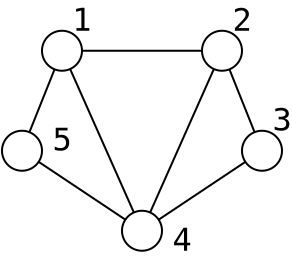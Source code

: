 <?xml version="1.0"?>
<diagram xmlns:dia="http://www.lysator.liu.se/~alla/dia/">
  <diagramdata>
    <attribute name="background">
      <color val="#ffffff"/>
    </attribute>
    <attribute name="paper">
      <composite type="paper">
        <attribute name="name">
          <string>#A4#</string>
        </attribute>
        <attribute name="tmargin">
          <real val="2.82"/>
        </attribute>
        <attribute name="bmargin">
          <real val="2.82"/>
        </attribute>
        <attribute name="lmargin">
          <real val="2.82"/>
        </attribute>
        <attribute name="rmargin">
          <real val="2.82"/>
        </attribute>
        <attribute name="is_portrait">
          <boolean val="true"/>
        </attribute>
        <attribute name="scaling">
          <real val="1"/>
        </attribute>
        <attribute name="fitto">
          <boolean val="false"/>
        </attribute>
      </composite>
    </attribute>
    <attribute name="grid">
      <composite type="grid">
        <attribute name="width_x">
          <real val="1"/>
        </attribute>
        <attribute name="width_y">
          <real val="1"/>
        </attribute>
        <attribute name="visible_x">
          <int val="1"/>
        </attribute>
        <attribute name="visible_y">
          <int val="1"/>
        </attribute>
      </composite>
    </attribute>
    <attribute name="guides">
      <composite type="guides">
        <attribute name="hguides"/>
        <attribute name="vguides"/>
      </composite>
    </attribute>
  </diagramdata>
  <layer name="Background" visible="true">
    <object type="Standard - Line" version="0" id="O0">
      <attribute name="obj_pos">
        <point val="9,5"/>
      </attribute>
      <attribute name="obj_bb">
        <rectangle val="8.95,4.95;17.05,5.05"/>
      </attribute>
      <attribute name="conn_endpoints">
        <point val="9,5"/>
        <point val="17,5"/>
      </attribute>
      <attribute name="numcp">
        <int val="1"/>
      </attribute>
    </object>
    <object type="Standard - Line" version="0" id="O1">
      <attribute name="obj_pos">
        <point val="17,5"/>
      </attribute>
      <attribute name="obj_bb">
        <rectangle val="16.95,4.95;19.05,10.05"/>
      </attribute>
      <attribute name="conn_endpoints">
        <point val="17,5"/>
        <point val="19,10"/>
      </attribute>
      <attribute name="numcp">
        <int val="1"/>
      </attribute>
    </object>
    <object type="Standard - Line" version="0" id="O2">
      <attribute name="obj_pos">
        <point val="19,10"/>
      </attribute>
      <attribute name="obj_bb">
        <rectangle val="12.95,9.95;19.05,14.05"/>
      </attribute>
      <attribute name="conn_endpoints">
        <point val="19,10"/>
        <point val="13,14"/>
      </attribute>
      <attribute name="numcp">
        <int val="1"/>
      </attribute>
    </object>
    <object type="Standard - Line" version="0" id="O3">
      <attribute name="obj_pos">
        <point val="7,10"/>
      </attribute>
      <attribute name="obj_bb">
        <rectangle val="6.95,9.95;13.05,14.05"/>
      </attribute>
      <attribute name="conn_endpoints">
        <point val="7,10"/>
        <point val="13,14"/>
      </attribute>
      <attribute name="numcp">
        <int val="1"/>
      </attribute>
    </object>
    <object type="Standard - Line" version="0" id="O4">
      <attribute name="obj_pos">
        <point val="9,5"/>
      </attribute>
      <attribute name="obj_bb">
        <rectangle val="6.95,4.95;9.05,10.05"/>
      </attribute>
      <attribute name="conn_endpoints">
        <point val="9,5"/>
        <point val="7,10"/>
      </attribute>
      <attribute name="numcp">
        <int val="1"/>
      </attribute>
    </object>
    <object type="Standard - Line" version="0" id="O5">
      <attribute name="obj_pos">
        <point val="17,5"/>
      </attribute>
      <attribute name="obj_bb">
        <rectangle val="12.95,4.95;17.05,14.05"/>
      </attribute>
      <attribute name="conn_endpoints">
        <point val="17,5"/>
        <point val="13,14"/>
      </attribute>
      <attribute name="numcp">
        <int val="1"/>
      </attribute>
    </object>
    <object type="Standard - Line" version="0" id="O6">
      <attribute name="obj_pos">
        <point val="9,5"/>
      </attribute>
      <attribute name="obj_bb">
        <rectangle val="8.95,4.95;13.05,14.05"/>
      </attribute>
      <attribute name="conn_endpoints">
        <point val="9,5"/>
        <point val="13,14"/>
      </attribute>
      <attribute name="numcp">
        <int val="1"/>
      </attribute>
    </object>
    <object type="Standard - Ellipse" version="0" id="O7">
      <attribute name="obj_pos">
        <point val="8,4"/>
      </attribute>
      <attribute name="obj_bb">
        <rectangle val="7.95,3.95;10.05,6.05"/>
      </attribute>
      <attribute name="elem_corner">
        <point val="8,4"/>
      </attribute>
      <attribute name="elem_width">
        <real val="2"/>
      </attribute>
      <attribute name="elem_height">
        <real val="2"/>
      </attribute>
    </object>
    <object type="Standard - Ellipse" version="0" id="O8">
      <attribute name="obj_pos">
        <point val="16,4"/>
      </attribute>
      <attribute name="obj_bb">
        <rectangle val="15.95,3.95;18.05,6.05"/>
      </attribute>
      <attribute name="elem_corner">
        <point val="16,4"/>
      </attribute>
      <attribute name="elem_width">
        <real val="2"/>
      </attribute>
      <attribute name="elem_height">
        <real val="2"/>
      </attribute>
    </object>
    <object type="Standard - Ellipse" version="0" id="O9">
      <attribute name="obj_pos">
        <point val="18,9"/>
      </attribute>
      <attribute name="obj_bb">
        <rectangle val="17.95,8.95;20.05,11.05"/>
      </attribute>
      <attribute name="elem_corner">
        <point val="18,9"/>
      </attribute>
      <attribute name="elem_width">
        <real val="2"/>
      </attribute>
      <attribute name="elem_height">
        <real val="2"/>
      </attribute>
    </object>
    <object type="Standard - Ellipse" version="0" id="O10">
      <attribute name="obj_pos">
        <point val="12,13"/>
      </attribute>
      <attribute name="obj_bb">
        <rectangle val="11.95,12.95;14.05,15.05"/>
      </attribute>
      <attribute name="elem_corner">
        <point val="12,13"/>
      </attribute>
      <attribute name="elem_width">
        <real val="2"/>
      </attribute>
      <attribute name="elem_height">
        <real val="2"/>
      </attribute>
    </object>
    <object type="Standard - Ellipse" version="0" id="O11">
      <attribute name="obj_pos">
        <point val="6,9"/>
      </attribute>
      <attribute name="obj_bb">
        <rectangle val="5.95,8.95;8.05,11.05"/>
      </attribute>
      <attribute name="elem_corner">
        <point val="6,9"/>
      </attribute>
      <attribute name="elem_width">
        <real val="2"/>
      </attribute>
      <attribute name="elem_height">
        <real val="2"/>
      </attribute>
    </object>
    <object type="Standard - Text" version="0" id="O12">
      <attribute name="obj_pos">
        <point val="10,4"/>
      </attribute>
      <attribute name="obj_bb">
        <rectangle val="10,3.405;10,4.205"/>
      </attribute>
      <attribute name="text">
        <composite type="text">
          <attribute name="string">
            <string>##</string>
          </attribute>
          <attribute name="font">
            <font name="Courier"/>
          </attribute>
          <attribute name="height">
            <real val="0.8"/>
          </attribute>
          <attribute name="pos">
            <point val="10,4"/>
          </attribute>
          <attribute name="color">
            <color val="#000000"/>
          </attribute>
          <attribute name="alignment">
            <enum val="1"/>
          </attribute>
        </composite>
      </attribute>
    </object>
    <object type="Standard - Text" version="0" id="O13">
      <attribute name="obj_pos">
        <point val="10,5"/>
      </attribute>
      <attribute name="obj_bb">
        <rectangle val="10,4.405;10,5.205"/>
      </attribute>
      <attribute name="text">
        <composite type="text">
          <attribute name="string">
            <string>##</string>
          </attribute>
          <attribute name="font">
            <font name="Courier"/>
          </attribute>
          <attribute name="height">
            <real val="0.8"/>
          </attribute>
          <attribute name="pos">
            <point val="10,5"/>
          </attribute>
          <attribute name="color">
            <color val="#000000"/>
          </attribute>
          <attribute name="alignment">
            <enum val="1"/>
          </attribute>
        </composite>
      </attribute>
      <connections>
        <connection handle="0" to="O7" connection="4"/>
      </connections>
    </object>
    <object type="Standard - Text" version="0" id="O14">
      <attribute name="obj_pos">
        <point val="10,4"/>
      </attribute>
      <attribute name="obj_bb">
        <rectangle val="9.294,2.513;10.706,4.513"/>
      </attribute>
      <attribute name="text">
        <composite type="text">
          <attribute name="string">
            <string>#1#</string>
          </attribute>
          <attribute name="font">
            <font name="Courier"/>
          </attribute>
          <attribute name="height">
            <real val="2"/>
          </attribute>
          <attribute name="pos">
            <point val="10,4"/>
          </attribute>
          <attribute name="color">
            <color val="#000000"/>
          </attribute>
          <attribute name="alignment">
            <enum val="1"/>
          </attribute>
        </composite>
      </attribute>
    </object>
    <object type="Standard - Text" version="0" id="O15">
      <attribute name="obj_pos">
        <point val="18,5"/>
      </attribute>
      <attribute name="obj_bb">
        <rectangle val="18,4.405;18,5.205"/>
      </attribute>
      <attribute name="text">
        <composite type="text">
          <attribute name="string">
            <string>##</string>
          </attribute>
          <attribute name="font">
            <font name="Courier"/>
          </attribute>
          <attribute name="height">
            <real val="0.8"/>
          </attribute>
          <attribute name="pos">
            <point val="18,5"/>
          </attribute>
          <attribute name="color">
            <color val="#000000"/>
          </attribute>
          <attribute name="alignment">
            <enum val="1"/>
          </attribute>
        </composite>
      </attribute>
      <connections>
        <connection handle="0" to="O8" connection="4"/>
      </connections>
    </object>
    <object type="Standard - Text" version="0" id="O16">
      <attribute name="obj_pos">
        <point val="18,4"/>
      </attribute>
      <attribute name="obj_bb">
        <rectangle val="17.294,2.513;18.706,4.513"/>
      </attribute>
      <attribute name="text">
        <composite type="text">
          <attribute name="string">
            <string>#2#</string>
          </attribute>
          <attribute name="font">
            <font name="Courier"/>
          </attribute>
          <attribute name="height">
            <real val="2"/>
          </attribute>
          <attribute name="pos">
            <point val="18,4"/>
          </attribute>
          <attribute name="color">
            <color val="#000000"/>
          </attribute>
          <attribute name="alignment">
            <enum val="1"/>
          </attribute>
        </composite>
      </attribute>
    </object>
    <object type="Standard - Text" version="0" id="O17">
      <attribute name="obj_pos">
        <point val="20,10"/>
      </attribute>
      <attribute name="obj_bb">
        <rectangle val="20,9.405;20,10.205"/>
      </attribute>
      <attribute name="text">
        <composite type="text">
          <attribute name="string">
            <string>##</string>
          </attribute>
          <attribute name="font">
            <font name="Courier"/>
          </attribute>
          <attribute name="height">
            <real val="0.8"/>
          </attribute>
          <attribute name="pos">
            <point val="20,10"/>
          </attribute>
          <attribute name="color">
            <color val="#000000"/>
          </attribute>
          <attribute name="alignment">
            <enum val="1"/>
          </attribute>
        </composite>
      </attribute>
      <connections>
        <connection handle="0" to="O9" connection="4"/>
      </connections>
    </object>
    <object type="Standard - Text" version="0" id="O18">
      <attribute name="obj_pos">
        <point val="20,9"/>
      </attribute>
      <attribute name="obj_bb">
        <rectangle val="19.294,7.513;20.706,9.513"/>
      </attribute>
      <attribute name="text">
        <composite type="text">
          <attribute name="string">
            <string>#3#</string>
          </attribute>
          <attribute name="font">
            <font name="Courier"/>
          </attribute>
          <attribute name="height">
            <real val="2"/>
          </attribute>
          <attribute name="pos">
            <point val="20,9"/>
          </attribute>
          <attribute name="color">
            <color val="#000000"/>
          </attribute>
          <attribute name="alignment">
            <enum val="1"/>
          </attribute>
        </composite>
      </attribute>
    </object>
    <object type="Standard - Text" version="0" id="O19">
      <attribute name="obj_pos">
        <point val="15,15"/>
      </attribute>
      <attribute name="obj_bb">
        <rectangle val="14.294,13.513;15.706,15.513"/>
      </attribute>
      <attribute name="text">
        <composite type="text">
          <attribute name="string">
            <string>#4#</string>
          </attribute>
          <attribute name="font">
            <font name="Courier"/>
          </attribute>
          <attribute name="height">
            <real val="2"/>
          </attribute>
          <attribute name="pos">
            <point val="15,15"/>
          </attribute>
          <attribute name="color">
            <color val="#000000"/>
          </attribute>
          <attribute name="alignment">
            <enum val="1"/>
          </attribute>
        </composite>
      </attribute>
    </object>
    <object type="Standard - Text" version="0" id="O20">
      <attribute name="obj_pos">
        <point val="9,10"/>
      </attribute>
      <attribute name="obj_bb">
        <rectangle val="8.294,8.513;9.706,10.513"/>
      </attribute>
      <attribute name="text">
        <composite type="text">
          <attribute name="string">
            <string>#5#</string>
          </attribute>
          <attribute name="font">
            <font name="Courier"/>
          </attribute>
          <attribute name="height">
            <real val="2"/>
          </attribute>
          <attribute name="pos">
            <point val="9,10"/>
          </attribute>
          <attribute name="color">
            <color val="#000000"/>
          </attribute>
          <attribute name="alignment">
            <enum val="1"/>
          </attribute>
        </composite>
      </attribute>
    </object>
  </layer>
</diagram>
